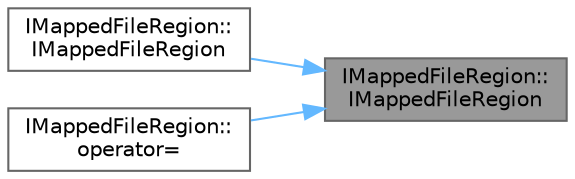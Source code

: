 digraph "IMappedFileRegion::IMappedFileRegion"
{
 // INTERACTIVE_SVG=YES
 // LATEX_PDF_SIZE
  bgcolor="transparent";
  edge [fontname=Helvetica,fontsize=10,labelfontname=Helvetica,labelfontsize=10];
  node [fontname=Helvetica,fontsize=10,shape=box,height=0.2,width=0.4];
  rankdir="RL";
  Node1 [id="Node000001",label="IMappedFileRegion::\lIMappedFileRegion",height=0.2,width=0.4,color="gray40", fillcolor="grey60", style="filled", fontcolor="black",tooltip=" "];
  Node1 -> Node2 [id="edge1_Node000001_Node000002",dir="back",color="steelblue1",style="solid",tooltip=" "];
  Node2 [id="Node000002",label="IMappedFileRegion::\lIMappedFileRegion",height=0.2,width=0.4,color="grey40", fillcolor="white", style="filled",URL="$d4/daa/classIMappedFileRegion.html#ad756a3915e900a18a1c3578cdd30d12b",tooltip=" "];
  Node1 -> Node3 [id="edge2_Node000001_Node000003",dir="back",color="steelblue1",style="solid",tooltip=" "];
  Node3 [id="Node000003",label="IMappedFileRegion::\loperator=",height=0.2,width=0.4,color="grey40", fillcolor="white", style="filled",URL="$d4/daa/classIMappedFileRegion.html#a97a6b25917dbfb0c5631c4886ba1a20e",tooltip=" "];
}
